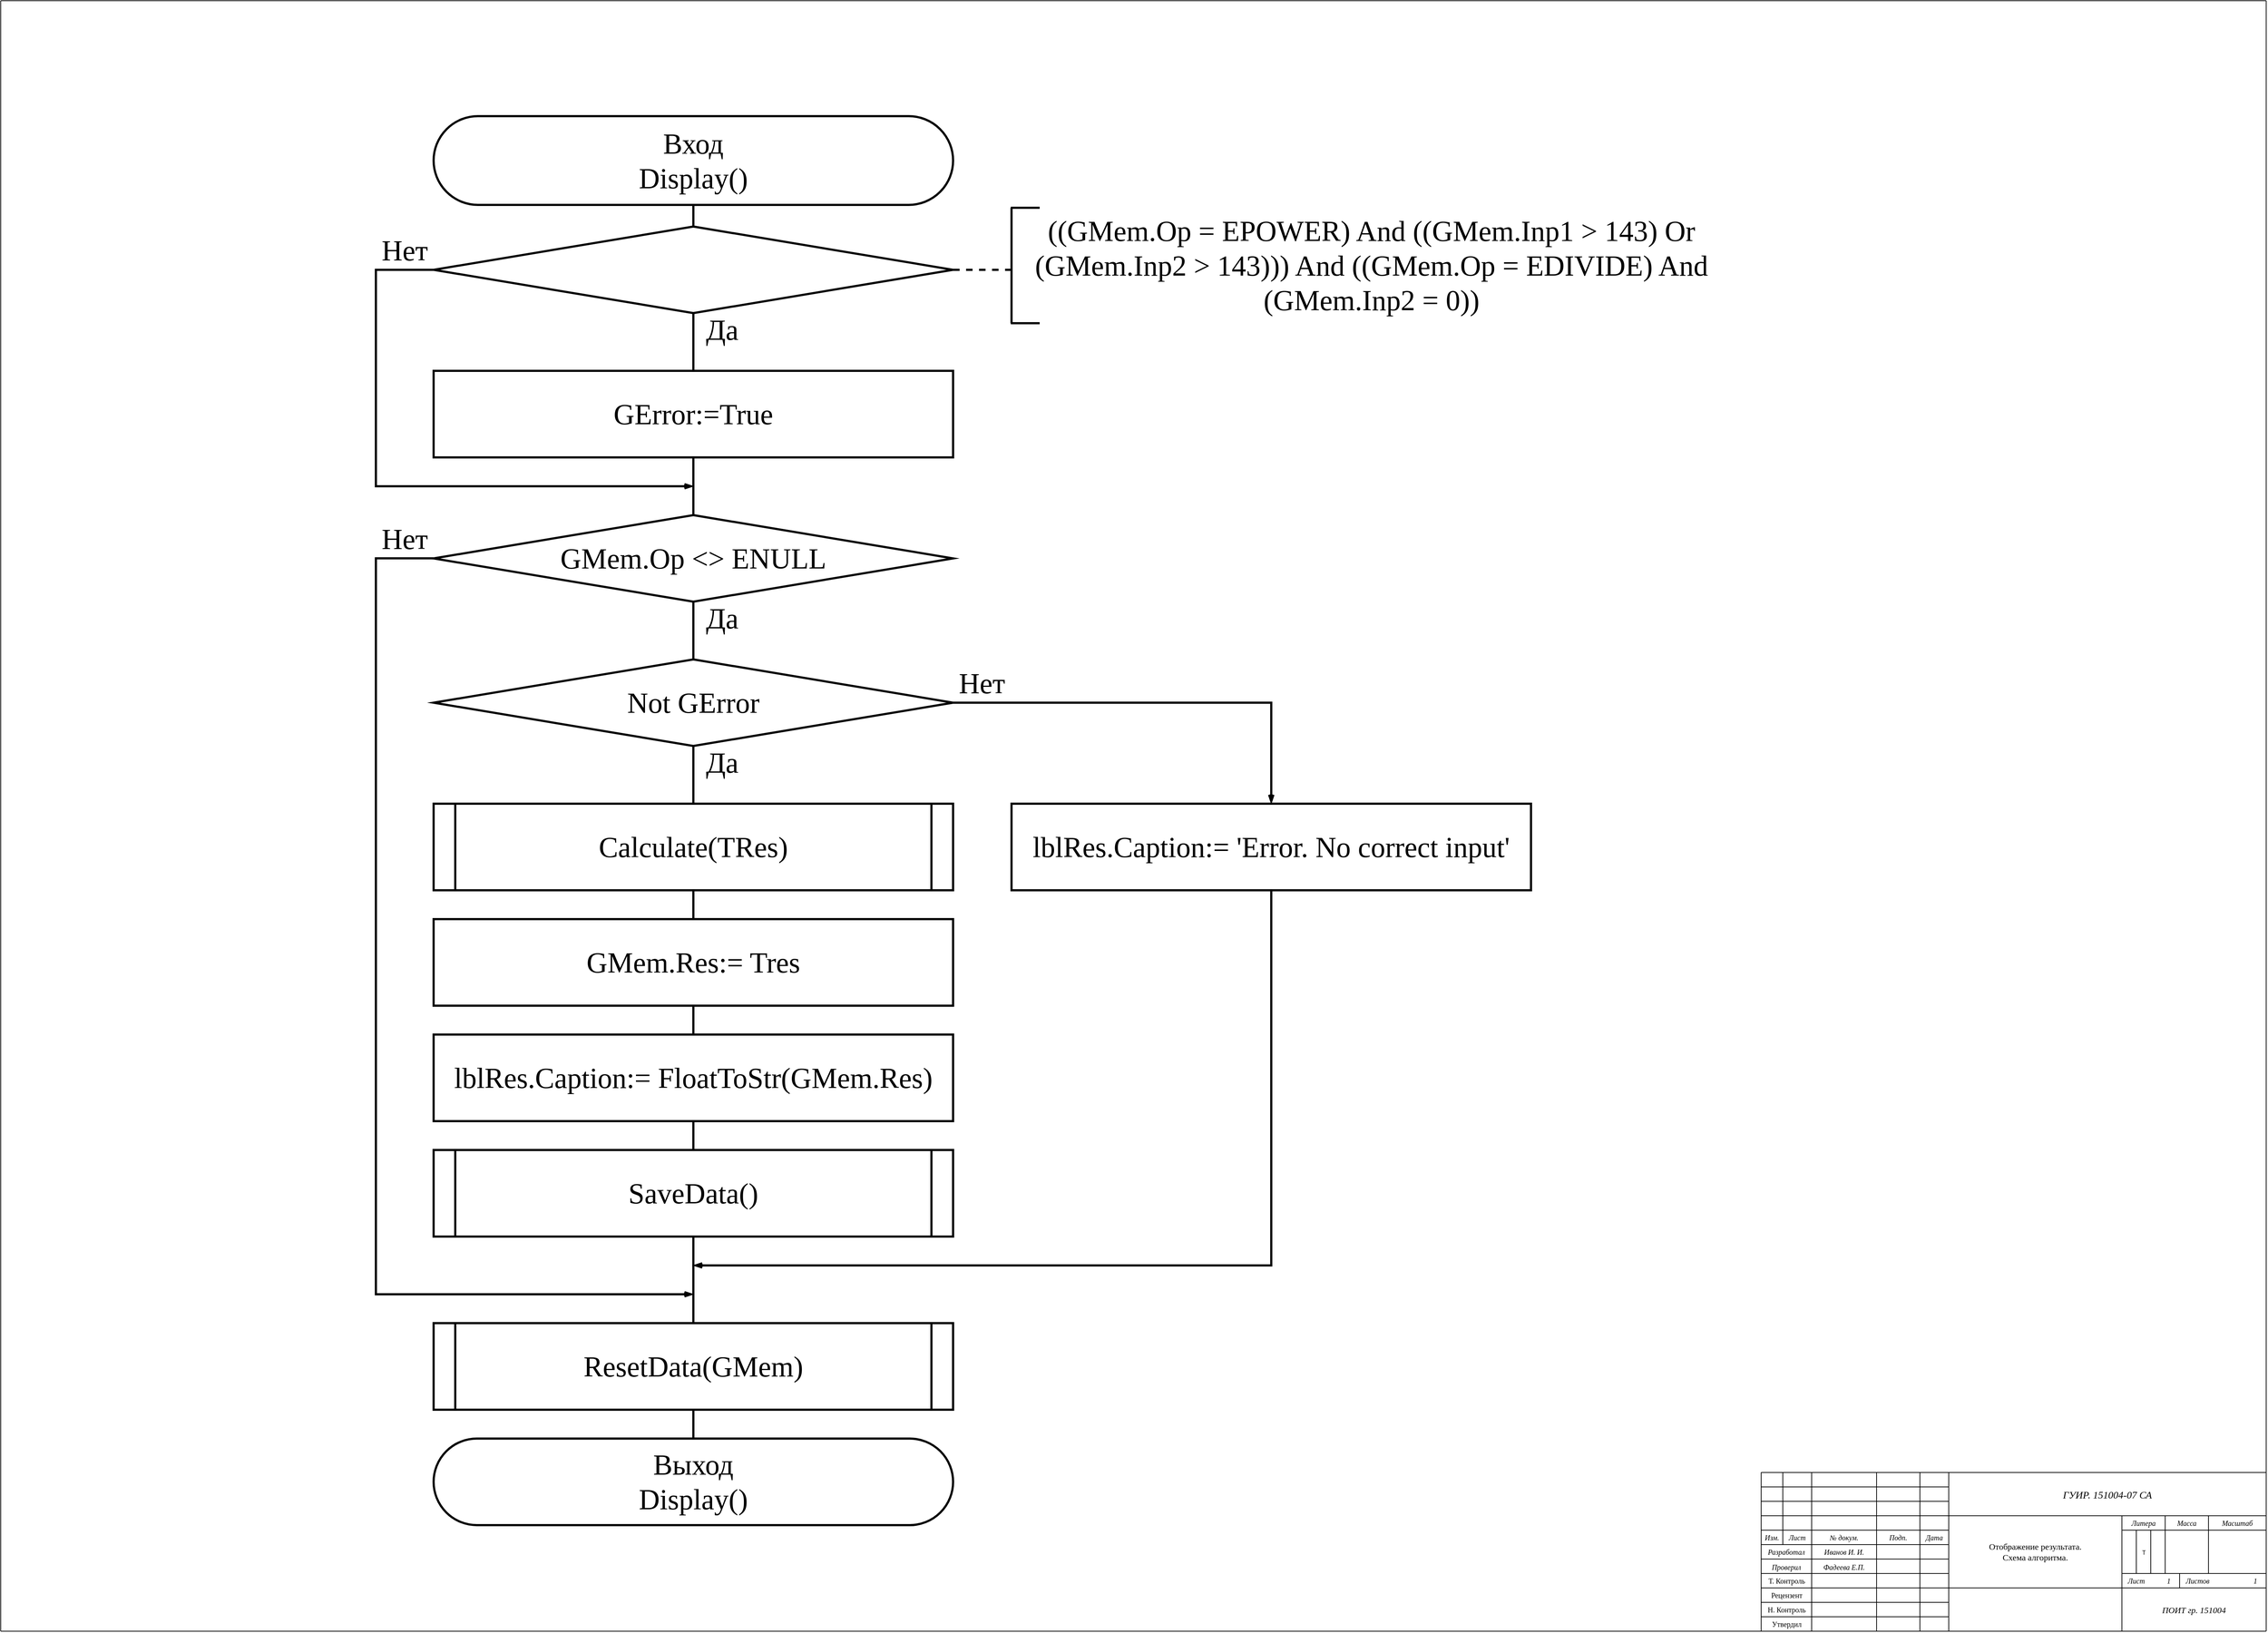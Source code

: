 <mxfile version="17.4.2" type="device"><diagram id="b_TIV87pcosbFDb4-95I" name="Page-1"><mxGraphModel dx="4152" dy="2640" grid="1" gridSize="10" guides="1" tooltips="1" connect="1" arrows="1" fold="1" page="1" pageScale="1" pageWidth="3300" pageHeight="2339" math="0" shadow="0"><root><mxCell id="0"/><mxCell id="1" parent="0"/><mxCell id="flblZkYbyNQ9tiGkdh4v-29" value="" style="group;strokeWidth=1;" parent="1" vertex="1" connectable="0"><mxGeometry x="2560" y="2080" width="700" height="220" as="geometry"/></mxCell><mxCell id="U5MXIK-24vMOK5HsXXuc-69" style="vsdxID=8;edgeStyle=none;startArrow=none;endArrow=none;startSize=5;endSize=5;strokeColor=#000000;spacingTop=0;spacingBottom=0;spacingLeft=0;spacingRight=0;verticalAlign=middle;html=1;labelBackgroundColor=#ffffff;rounded=0;strokeWidth=1;" parent="flblZkYbyNQ9tiGkdh4v-29" edge="1"><mxGeometry relative="1" as="geometry"><mxPoint as="offset"/><Array as="points"/><mxPoint as="sourcePoint"/><mxPoint x="700" as="targetPoint"/></mxGeometry></mxCell><mxCell id="U5MXIK-24vMOK5HsXXuc-68" style="vsdxID=6;edgeStyle=none;startArrow=none;endArrow=none;startSize=5;endSize=5;strokeColor=#000000;spacingTop=0;spacingBottom=0;spacingLeft=0;spacingRight=0;verticalAlign=middle;html=1;labelBackgroundColor=#ffffff;rounded=0;strokeWidth=1;" parent="flblZkYbyNQ9tiGkdh4v-29" edge="1"><mxGeometry relative="1" as="geometry"><mxPoint x="10" as="offset"/><Array as="points"/><mxPoint y="220" as="sourcePoint"/><mxPoint as="targetPoint"/></mxGeometry></mxCell><mxCell id="U5MXIK-24vMOK5HsXXuc-2" value="&lt;p style=&quot;margin-left: 0 ; margin-right: 0 ; margin-top: 0px ; margin-bottom: 0px ; text-indent: 0 ; direction: ltr&quot;&gt;&lt;font style=&quot;font-family: &amp;#34;times new roman&amp;#34; ; color: rgb(0 , 0 , 0) ; direction: ltr ; letter-spacing: 0px ; line-height: 140% ; opacity: 1&quot; size=&quot;1&quot;&gt;&lt;i&gt;Разработал&lt;/i&gt;&lt;/font&gt;&lt;/p&gt;" style="verticalAlign=middle;align=center;vsdxID=41;fillColor=none;gradientColor=none;shape=stencil(nZBLDoAgDERP0z3SIyjew0SURgSD+Lu9kMZoXLhwN9O+tukAlrNpJg1SzDH4QW/URgNYgZTkjA4UkwJUgGXng+6DX1zLfmoymdXo17xh5zmRJ6Q42BWCfc2oJfdAr+Yv+AP9Cb7OJ3H/2JG1HNGz/84klThPVCc=);strokeColor=none;labelBackgroundColor=none;rounded=0;html=1;whiteSpace=wrap;strokeWidth=1;" parent="flblZkYbyNQ9tiGkdh4v-29" vertex="1"><mxGeometry y="100" width="70" height="20" as="geometry"/></mxCell><mxCell id="U5MXIK-24vMOK5HsXXuc-4" value="&lt;p style=&quot;margin-left: 0 ; margin-right: 0 ; margin-top: 0px ; margin-bottom: 0px ; text-indent: 0 ; direction: ltr&quot;&gt;&lt;font style=&quot;font-family: &amp;#34;times new roman&amp;#34; ; color: rgb(0 , 0 , 0) ; direction: ltr ; letter-spacing: 0px ; line-height: 140% ; opacity: 1&quot; size=&quot;1&quot;&gt;&lt;i&gt;Подп.&lt;/i&gt;&lt;/font&gt;&lt;font style=&quot;font-size: 12px ; font-family: &amp;#34;times new roman&amp;#34; ; color: #000000 ; direction: ltr ; letter-spacing: 0px ; line-height: 140% ; opacity: 1&quot;&gt;&lt;br&gt;&lt;/font&gt;&lt;/p&gt;" style="verticalAlign=middle;align=center;vsdxID=45;fillColor=none;gradientColor=none;shape=stencil(nZBLDoAgDERP0z3SIyjew0SURgSD+Lu9kMZoXLhwN9O+tukAlrNpJg1SzDH4QW/URgNYgZTkjA4UkwJUgGXng+6DX1zLfmoymdXo17xh5zmRJ6Q42BWCfc2oJfdAr+Yv+AP9Cb7OJ3H/2JG1HNGz/84klThPVCc=);strokeColor=none;labelBackgroundColor=none;rounded=0;html=1;whiteSpace=wrap;strokeWidth=1;" parent="flblZkYbyNQ9tiGkdh4v-29" vertex="1"><mxGeometry x="160" y="80" width="60" height="20" as="geometry"/></mxCell><mxCell id="U5MXIK-24vMOK5HsXXuc-5" value="&lt;p style=&quot;margin-left: 0 ; margin-right: 0 ; margin-top: 0px ; margin-bottom: 0px ; text-indent: 0 ; direction: ltr&quot;&gt;&lt;font style=&quot;font-family: &amp;#34;times new roman&amp;#34; ; color: rgb(0 , 0 , 0) ; direction: ltr ; letter-spacing: 0px ; line-height: 140% ; opacity: 1&quot; size=&quot;1&quot;&gt;&lt;i&gt;Литера&lt;/i&gt;&lt;/font&gt;&lt;font style=&quot;font-size: 12px ; font-family: &amp;#34;times new roman&amp;#34; ; color: #000000 ; direction: ltr ; letter-spacing: 0px ; line-height: 140% ; opacity: 1&quot;&gt;&lt;br&gt;&lt;/font&gt;&lt;/p&gt;" style="verticalAlign=middle;align=center;vsdxID=46;fillColor=none;gradientColor=none;shape=stencil(nZBLDoAgDERP0z3SIyjew0SURgSD+Lu9kMZoXLhwN9O+tukAlrNpJg1SzDH4QW/URgNYgZTkjA4UkwJUgGXng+6DX1zLfmoymdXo17xh5zmRJ6Q42BWCfc2oJfdAr+Yv+AP9Cb7OJ3H/2JG1HNGz/84klThPVCc=);strokeColor=none;labelBackgroundColor=none;rounded=0;html=1;whiteSpace=wrap;strokeWidth=1;" parent="flblZkYbyNQ9tiGkdh4v-29" vertex="1"><mxGeometry x="500" y="60" width="60" height="20" as="geometry"/></mxCell><mxCell id="U5MXIK-24vMOK5HsXXuc-7" style="vsdxID=48;edgeStyle=none;startArrow=none;endArrow=none;startSize=5;endSize=5;strokeColor=#000000;spacingTop=0;spacingBottom=0;spacingLeft=0;spacingRight=0;verticalAlign=middle;html=1;labelBackgroundColor=#ffffff;rounded=0;strokeWidth=1;" parent="flblZkYbyNQ9tiGkdh4v-29" edge="1"><mxGeometry relative="1" as="geometry"><mxPoint x="10" as="offset"/><Array as="points"><mxPoint x="580" y="150"/></Array><mxPoint x="580" y="160" as="sourcePoint"/><mxPoint x="580" y="140" as="targetPoint"/></mxGeometry></mxCell><mxCell id="U5MXIK-24vMOK5HsXXuc-9" value="&lt;p style=&quot;margin-left: 0 ; margin-right: 0 ; margin-top: 0px ; margin-bottom: 0px ; text-indent: 0 ; direction: ltr&quot;&gt;&lt;font style=&quot;font-family: &amp;#34;times new roman&amp;#34; ; color: rgb(0 , 0 , 0) ; direction: ltr ; letter-spacing: 0px ; line-height: 140% ; opacity: 1&quot; size=&quot;1&quot;&gt;&lt;i style=&quot;font-size: 14px&quot;&gt;ГУИР. 151004-07 СА&lt;/i&gt;&lt;/font&gt;&lt;font style=&quot;font-size: 19px ; font-family: &amp;#34;times new roman&amp;#34; ; color: #000000 ; direction: ltr ; letter-spacing: 0px ; line-height: 140% ; opacity: 1&quot;&gt;&lt;br&gt;&lt;/font&gt;&lt;/p&gt;" style="verticalAlign=middle;align=center;vsdxID=50;fillColor=none;gradientColor=none;shape=stencil(nZBLDoAgDERP0z3SIyjew0SURgSD+Lu9kMZoXLhwN9O+tukAlrNpJg1SzDH4QW/URgNYgZTkjA4UkwJUgGXng+6DX1zLfmoymdXo17xh5zmRJ6Q42BWCfc2oJfdAr+Yv+AP9Cb7OJ3H/2JG1HNGz/84klThPVCc=);strokeColor=none;labelBackgroundColor=none;rounded=0;html=1;whiteSpace=wrap;strokeWidth=1;" parent="flblZkYbyNQ9tiGkdh4v-29" vertex="1"><mxGeometry x="260" width="440" height="60" as="geometry"/></mxCell><mxCell id="U5MXIK-24vMOK5HsXXuc-14" value="&lt;p style=&quot;margin: 0px ; text-indent: 0px ; direction: ltr&quot;&gt;&lt;font style=&quot;font-size: 12px&quot;&gt;&lt;span style=&quot;font-family: &amp;#34;times new roman&amp;#34;&quot;&gt;Отображение результата.&lt;/span&gt;&lt;br&gt;&lt;/font&gt;&lt;/p&gt;&lt;p style=&quot;margin: 0px ; text-indent: 0px ; direction: ltr&quot;&gt;&lt;font face=&quot;times new roman&quot; style=&quot;font-size: 12px&quot;&gt;Схема алгоритма.&lt;/font&gt;&lt;/p&gt;" style="verticalAlign=middle;align=center;vsdxID=51;fillColor=none;gradientColor=none;shape=stencil(nZBLDoAgDERP0z3SIyjew0SURgSD+Lu9kMZoXLhwN9O+tukAlrNpJg1SzDH4QW/URgNYgZTkjA4UkwJUgGXng+6DX1zLfmoymdXo17xh5zmRJ6Q42BWCfc2oJfdAr+Yv+AP9Cb7OJ3H/2JG1HNGz/84klThPVCc=);strokeColor=none;labelBackgroundColor=none;rounded=0;html=1;whiteSpace=wrap;strokeWidth=1;" parent="flblZkYbyNQ9tiGkdh4v-29" vertex="1"><mxGeometry x="260" y="60" width="240" height="100" as="geometry"/></mxCell><mxCell id="U5MXIK-24vMOK5HsXXuc-66" style="vsdxID=1;edgeStyle=none;startArrow=none;endArrow=none;startSize=5;endSize=5;strokeColor=#000000;spacingTop=0;spacingBottom=0;spacingLeft=0;spacingRight=0;verticalAlign=middle;html=1;labelBackgroundColor=#ffffff;rounded=0;strokeWidth=1;" parent="flblZkYbyNQ9tiGkdh4v-29" edge="1"><mxGeometry relative="1" as="geometry"><mxPoint x="10" as="offset"/><Array as="points"/><mxPoint x="500" y="220" as="sourcePoint"/><mxPoint x="500" y="60" as="targetPoint"/></mxGeometry></mxCell><mxCell id="U5MXIK-24vMOK5HsXXuc-67" style="vsdxID=4;edgeStyle=none;startArrow=none;endArrow=none;startSize=5;endSize=5;strokeColor=#000000;spacingTop=0;spacingBottom=0;spacingLeft=0;spacingRight=0;verticalAlign=middle;html=1;labelBackgroundColor=#ffffff;rounded=0;strokeWidth=1;" parent="flblZkYbyNQ9tiGkdh4v-29" edge="1"><mxGeometry relative="1" as="geometry"><mxPoint x="10" as="offset"/><Array as="points"/><mxPoint x="260" y="220" as="sourcePoint"/><mxPoint x="260" as="targetPoint"/></mxGeometry></mxCell><mxCell id="U5MXIK-24vMOK5HsXXuc-70" style="vsdxID=11;edgeStyle=none;startArrow=none;endArrow=none;startSize=5;endSize=5;strokeColor=#000000;spacingTop=0;spacingBottom=0;spacingLeft=0;spacingRight=0;verticalAlign=middle;html=1;labelBackgroundColor=#ffffff;rounded=0;strokeWidth=1;" parent="flblZkYbyNQ9tiGkdh4v-29" edge="1"><mxGeometry relative="1" as="geometry"><Array as="points"/><mxPoint x="700" y="60" as="sourcePoint"/><mxPoint y="60" as="targetPoint"/></mxGeometry></mxCell><mxCell id="U5MXIK-24vMOK5HsXXuc-71" style="vsdxID=12;edgeStyle=none;startArrow=none;endArrow=none;startSize=5;endSize=5;strokeColor=#000000;spacingTop=0;spacingBottom=0;spacingLeft=0;spacingRight=0;verticalAlign=middle;html=1;labelBackgroundColor=#ffffff;rounded=0;strokeWidth=1;" parent="flblZkYbyNQ9tiGkdh4v-29" edge="1"><mxGeometry relative="1" as="geometry"><Array as="points"/><mxPoint x="700" y="160" as="sourcePoint"/><mxPoint y="160" as="targetPoint"/></mxGeometry></mxCell><mxCell id="U5MXIK-24vMOK5HsXXuc-72" style="vsdxID=13;edgeStyle=none;startArrow=none;endArrow=none;startSize=5;endSize=5;strokeColor=#000000;spacingTop=0;spacingBottom=0;spacingLeft=0;spacingRight=0;verticalAlign=middle;html=1;labelBackgroundColor=#ffffff;rounded=0;strokeWidth=1;" parent="flblZkYbyNQ9tiGkdh4v-29" edge="1"><mxGeometry relative="1" as="geometry"><Array as="points"/><mxPoint x="260" y="200" as="sourcePoint"/><mxPoint y="200" as="targetPoint"/></mxGeometry></mxCell><mxCell id="U5MXIK-24vMOK5HsXXuc-73" style="vsdxID=22;edgeStyle=none;startArrow=none;endArrow=none;startSize=5;endSize=5;strokeColor=#000000;spacingTop=0;spacingBottom=0;spacingLeft=0;spacingRight=0;verticalAlign=middle;html=1;labelBackgroundColor=#ffffff;rounded=0;strokeWidth=1;" parent="flblZkYbyNQ9tiGkdh4v-29" edge="1"><mxGeometry relative="1" as="geometry"><Array as="points"/><mxPoint x="260" y="180" as="sourcePoint"/><mxPoint y="180" as="targetPoint"/></mxGeometry></mxCell><mxCell id="U5MXIK-24vMOK5HsXXuc-74" style="vsdxID=23;edgeStyle=none;startArrow=none;endArrow=none;startSize=5;endSize=5;strokeColor=#000000;spacingTop=0;spacingBottom=0;spacingLeft=0;spacingRight=0;verticalAlign=middle;html=1;labelBackgroundColor=#ffffff;rounded=0;strokeWidth=1;" parent="flblZkYbyNQ9tiGkdh4v-29" edge="1"><mxGeometry relative="1" as="geometry"><Array as="points"/><mxPoint x="260" y="140" as="sourcePoint"/><mxPoint y="140" as="targetPoint"/></mxGeometry></mxCell><mxCell id="U5MXIK-24vMOK5HsXXuc-75" style="vsdxID=24;edgeStyle=none;startArrow=none;endArrow=none;startSize=5;endSize=5;strokeColor=#000000;spacingTop=0;spacingBottom=0;spacingLeft=0;spacingRight=0;verticalAlign=middle;html=1;labelBackgroundColor=#ffffff;rounded=0;strokeWidth=1;" parent="flblZkYbyNQ9tiGkdh4v-29" edge="1"><mxGeometry relative="1" as="geometry"><Array as="points"/><mxPoint x="260" y="120" as="sourcePoint"/><mxPoint y="120" as="targetPoint"/></mxGeometry></mxCell><mxCell id="U5MXIK-24vMOK5HsXXuc-76" style="vsdxID=25;edgeStyle=none;startArrow=none;endArrow=none;startSize=5;endSize=5;strokeColor=#000000;spacingTop=0;spacingBottom=0;spacingLeft=0;spacingRight=0;verticalAlign=middle;html=1;labelBackgroundColor=#ffffff;rounded=0;strokeWidth=1;" parent="flblZkYbyNQ9tiGkdh4v-29" edge="1"><mxGeometry relative="1" as="geometry"><Array as="points"/><mxPoint x="260" y="100" as="sourcePoint"/><mxPoint y="100" as="targetPoint"/></mxGeometry></mxCell><mxCell id="U5MXIK-24vMOK5HsXXuc-77" style="vsdxID=26;edgeStyle=none;startArrow=none;endArrow=none;startSize=5;endSize=5;strokeColor=#000000;spacingTop=0;spacingBottom=0;spacingLeft=0;spacingRight=0;verticalAlign=middle;html=1;labelBackgroundColor=#ffffff;rounded=0;strokeWidth=1;" parent="flblZkYbyNQ9tiGkdh4v-29" edge="1"><mxGeometry relative="1" as="geometry"><Array as="points"/><mxPoint x="260" y="80" as="sourcePoint"/><mxPoint y="80" as="targetPoint"/></mxGeometry></mxCell><mxCell id="U5MXIK-24vMOK5HsXXuc-78" style="vsdxID=27;edgeStyle=none;startArrow=none;endArrow=none;startSize=5;endSize=5;strokeColor=#000000;spacingTop=0;spacingBottom=0;spacingLeft=0;spacingRight=0;verticalAlign=middle;html=1;labelBackgroundColor=#ffffff;rounded=0;strokeWidth=1;" parent="flblZkYbyNQ9tiGkdh4v-29" edge="1"><mxGeometry relative="1" as="geometry"><Array as="points"/><mxPoint x="260" y="40" as="sourcePoint"/><mxPoint y="40" as="targetPoint"/></mxGeometry></mxCell><mxCell id="U5MXIK-24vMOK5HsXXuc-79" style="vsdxID=28;edgeStyle=none;startArrow=none;endArrow=none;startSize=5;endSize=5;strokeColor=#000000;spacingTop=0;spacingBottom=0;spacingLeft=0;spacingRight=0;verticalAlign=middle;html=1;labelBackgroundColor=#ffffff;rounded=0;strokeWidth=1;" parent="flblZkYbyNQ9tiGkdh4v-29" edge="1"><mxGeometry relative="1" as="geometry"><Array as="points"/><mxPoint x="260" y="20" as="sourcePoint"/><mxPoint y="20" as="targetPoint"/></mxGeometry></mxCell><mxCell id="U5MXIK-24vMOK5HsXXuc-80" style="vsdxID=29;edgeStyle=none;startArrow=none;endArrow=none;startSize=5;endSize=5;strokeColor=#000000;spacingTop=0;spacingBottom=0;spacingLeft=0;spacingRight=0;verticalAlign=middle;html=1;labelBackgroundColor=#ffffff;rounded=0;strokeWidth=1;" parent="flblZkYbyNQ9tiGkdh4v-29" edge="1"><mxGeometry relative="1" as="geometry"><Array as="points"/><mxPoint x="700" y="140" as="sourcePoint"/><mxPoint x="500" y="140" as="targetPoint"/></mxGeometry></mxCell><mxCell id="U5MXIK-24vMOK5HsXXuc-81" style="vsdxID=30;edgeStyle=none;startArrow=none;endArrow=none;startSize=5;endSize=5;strokeColor=#000000;spacingTop=0;spacingBottom=0;spacingLeft=0;spacingRight=0;verticalAlign=middle;html=1;labelBackgroundColor=#ffffff;rounded=0;strokeWidth=1;" parent="flblZkYbyNQ9tiGkdh4v-29" edge="1"><mxGeometry relative="1" as="geometry"><Array as="points"/><mxPoint x="700" y="80" as="sourcePoint"/><mxPoint x="500" y="80" as="targetPoint"/></mxGeometry></mxCell><mxCell id="U5MXIK-24vMOK5HsXXuc-82" style="vsdxID=31;edgeStyle=none;startArrow=none;endArrow=none;startSize=5;endSize=5;strokeColor=#000000;spacingTop=0;spacingBottom=0;spacingLeft=0;spacingRight=0;verticalAlign=middle;html=1;labelBackgroundColor=#ffffff;rounded=0;strokeWidth=1;" parent="flblZkYbyNQ9tiGkdh4v-29" edge="1"><mxGeometry relative="1" as="geometry"><mxPoint x="10" as="offset"/><Array as="points"/><mxPoint x="220" y="220" as="sourcePoint"/><mxPoint x="220" as="targetPoint"/></mxGeometry></mxCell><mxCell id="U5MXIK-24vMOK5HsXXuc-83" style="vsdxID=33;edgeStyle=none;startArrow=none;endArrow=none;startSize=5;endSize=5;strokeColor=#000000;spacingTop=0;spacingBottom=0;spacingLeft=0;spacingRight=0;verticalAlign=middle;html=1;labelBackgroundColor=#ffffff;rounded=0;strokeWidth=1;" parent="flblZkYbyNQ9tiGkdh4v-29" edge="1"><mxGeometry relative="1" as="geometry"><mxPoint x="10" as="offset"/><Array as="points"/><mxPoint x="160" y="220" as="sourcePoint"/><mxPoint x="160" as="targetPoint"/></mxGeometry></mxCell><mxCell id="U5MXIK-24vMOK5HsXXuc-84" style="vsdxID=34;edgeStyle=none;startArrow=none;endArrow=none;startSize=5;endSize=5;strokeColor=#000000;spacingTop=0;spacingBottom=0;spacingLeft=0;spacingRight=0;verticalAlign=middle;html=1;labelBackgroundColor=#ffffff;rounded=0;strokeWidth=1;" parent="flblZkYbyNQ9tiGkdh4v-29" edge="1"><mxGeometry relative="1" as="geometry"><mxPoint x="10" as="offset"/><Array as="points"/><mxPoint x="70" y="220" as="sourcePoint"/><mxPoint x="70" as="targetPoint"/></mxGeometry></mxCell><mxCell id="U5MXIK-24vMOK5HsXXuc-85" style="vsdxID=35;edgeStyle=none;startArrow=none;endArrow=none;startSize=5;endSize=5;strokeColor=#000000;spacingTop=0;spacingBottom=0;spacingLeft=0;spacingRight=0;verticalAlign=middle;html=1;labelBackgroundColor=#ffffff;rounded=0;strokeWidth=1;" parent="flblZkYbyNQ9tiGkdh4v-29" edge="1"><mxGeometry relative="1" as="geometry"><mxPoint x="10" as="offset"/><Array as="points"/><mxPoint x="30" y="100" as="sourcePoint"/><mxPoint x="30" as="targetPoint"/></mxGeometry></mxCell><mxCell id="U5MXIK-24vMOK5HsXXuc-86" style="vsdxID=36;edgeStyle=none;startArrow=none;endArrow=none;startSize=5;endSize=5;strokeColor=#000000;spacingTop=0;spacingBottom=0;spacingLeft=0;spacingRight=0;verticalAlign=middle;html=1;labelBackgroundColor=#ffffff;rounded=0;strokeWidth=1;" parent="flblZkYbyNQ9tiGkdh4v-29" edge="1"><mxGeometry relative="1" as="geometry"><mxPoint x="10" as="offset"/><Array as="points"/><mxPoint x="560" y="140" as="sourcePoint"/><mxPoint x="560" y="60" as="targetPoint"/></mxGeometry></mxCell><mxCell id="U5MXIK-24vMOK5HsXXuc-87" style="vsdxID=38;edgeStyle=none;startArrow=none;endArrow=none;startSize=5;endSize=5;strokeColor=#000000;spacingTop=0;spacingBottom=0;spacingLeft=0;spacingRight=0;verticalAlign=middle;html=1;labelBackgroundColor=#ffffff;rounded=0;strokeWidth=1;" parent="flblZkYbyNQ9tiGkdh4v-29" edge="1"><mxGeometry relative="1" as="geometry"><mxPoint x="10" as="offset"/><Array as="points"/><mxPoint x="620" y="140" as="sourcePoint"/><mxPoint x="620" y="60" as="targetPoint"/></mxGeometry></mxCell><mxCell id="U5MXIK-24vMOK5HsXXuc-88" style="vsdxID=39;edgeStyle=none;startArrow=none;endArrow=none;startSize=5;endSize=5;strokeColor=#000000;spacingTop=0;spacingBottom=0;spacingLeft=0;spacingRight=0;verticalAlign=middle;html=1;labelBackgroundColor=#ffffff;rounded=0;strokeWidth=1;" parent="flblZkYbyNQ9tiGkdh4v-29" edge="1"><mxGeometry relative="1" as="geometry"><mxPoint x="10" as="offset"/><Array as="points"/><mxPoint x="520" y="140" as="sourcePoint"/><mxPoint x="520" y="80" as="targetPoint"/></mxGeometry></mxCell><mxCell id="U5MXIK-24vMOK5HsXXuc-89" style="vsdxID=40;edgeStyle=none;startArrow=none;endArrow=none;startSize=5;endSize=5;strokeColor=#000000;spacingTop=0;spacingBottom=0;spacingLeft=0;spacingRight=0;verticalAlign=middle;html=1;labelBackgroundColor=#ffffff;rounded=0;strokeWidth=1;" parent="flblZkYbyNQ9tiGkdh4v-29" edge="1"><mxGeometry relative="1" as="geometry"><mxPoint x="10" as="offset"/><Array as="points"/><mxPoint x="540" y="140" as="sourcePoint"/><mxPoint x="540" y="80" as="targetPoint"/></mxGeometry></mxCell><mxCell id="U5MXIK-24vMOK5HsXXuc-6" value="&lt;p style=&quot;margin-left: 0 ; margin-right: 0 ; margin-top: 0px ; margin-bottom: 0px ; text-indent: 0 ; direction: ltr&quot;&gt;&lt;font style=&quot;font-family: &amp;#34;times new roman&amp;#34; ; color: rgb(0 , 0 , 0) ; direction: ltr ; letter-spacing: 0px ; line-height: 140% ; opacity: 1&quot; size=&quot;1&quot;&gt;&lt;i&gt;Лист&lt;/i&gt;&lt;/font&gt;&lt;font style=&quot;font-size: 12px ; font-family: &amp;#34;times new roman&amp;#34; ; color: #000000 ; direction: ltr ; letter-spacing: 0px ; line-height: 140% ; opacity: 1&quot;&gt;&lt;br&gt;&lt;/font&gt;&lt;/p&gt;" style="verticalAlign=middle;align=center;vsdxID=47;fillColor=none;gradientColor=none;shape=stencil(nZBLDoAgDERP0z3SIyjew0SURgSD+Lu9kMZoXLhwN9O+tukAlrNpJg1SzDH4QW/URgNYgZTkjA4UkwJUgGXng+6DX1zLfmoymdXo17xh5zmRJ6Q42BWCfc2oJfdAr+Yv+AP9Cb7OJ3H/2JG1HNGz/84klThPVCc=);strokeColor=none;labelBackgroundColor=none;rounded=0;html=1;whiteSpace=wrap;strokeWidth=1;" parent="flblZkYbyNQ9tiGkdh4v-29" vertex="1"><mxGeometry x="500" y="140" width="40" height="20" as="geometry"/></mxCell><mxCell id="flblZkYbyNQ9tiGkdh4v-3" value="&lt;p style=&quot;margin-left: 0 ; margin-right: 0 ; margin-top: 0px ; margin-bottom: 0px ; text-indent: 0 ; direction: ltr&quot;&gt;&lt;font style=&quot;font-family: &amp;#34;times new roman&amp;#34; ; color: rgb(0 , 0 , 0) ; direction: ltr ; letter-spacing: 0px ; line-height: 140% ; opacity: 1&quot; size=&quot;1&quot;&gt;&lt;i&gt;Листов&lt;/i&gt;&lt;/font&gt;&lt;font style=&quot;font-size: 12px ; font-family: &amp;#34;times new roman&amp;#34; ; color: #000000 ; direction: ltr ; letter-spacing: 0px ; line-height: 140% ; opacity: 1&quot;&gt;&lt;br&gt;&lt;/font&gt;&lt;/p&gt;" style="verticalAlign=middle;align=center;vsdxID=47;fillColor=none;gradientColor=none;shape=stencil(nZBLDoAgDERP0z3SIyjew0SURgSD+Lu9kMZoXLhwN9O+tukAlrNpJg1SzDH4QW/URgNYgZTkjA4UkwJUgGXng+6DX1zLfmoymdXo17xh5zmRJ6Q42BWCfc2oJfdAr+Yv+AP9Cb7OJ3H/2JG1HNGz/84klThPVCc=);strokeColor=none;labelBackgroundColor=none;rounded=0;html=1;whiteSpace=wrap;strokeWidth=1;" parent="flblZkYbyNQ9tiGkdh4v-29" vertex="1"><mxGeometry x="580" y="140" width="50" height="20" as="geometry"/></mxCell><mxCell id="flblZkYbyNQ9tiGkdh4v-5" value="&lt;p style=&quot;margin-left: 0 ; margin-right: 0 ; margin-top: 0px ; margin-bottom: 0px ; text-indent: 0 ; direction: ltr&quot;&gt;&lt;font style=&quot;font-family: &amp;#34;times new roman&amp;#34; ; color: rgb(0 , 0 , 0) ; direction: ltr ; letter-spacing: 0px ; line-height: 140% ; opacity: 1&quot; size=&quot;1&quot;&gt;&lt;i&gt;1&lt;/i&gt;&lt;/font&gt;&lt;font style=&quot;font-size: 12px ; font-family: &amp;#34;times new roman&amp;#34; ; color: #000000 ; direction: ltr ; letter-spacing: 0px ; line-height: 140% ; opacity: 1&quot;&gt;&lt;br&gt;&lt;/font&gt;&lt;/p&gt;" style="verticalAlign=middle;align=center;vsdxID=47;fillColor=none;gradientColor=none;shape=stencil(nZBLDoAgDERP0z3SIyjew0SURgSD+Lu9kMZoXLhwN9O+tukAlrNpJg1SzDH4QW/URgNYgZTkjA4UkwJUgGXng+6DX1zLfmoymdXo17xh5zmRJ6Q42BWCfc2oJfdAr+Yv+AP9Cb7OJ3H/2JG1HNGz/84klThPVCc=);strokeColor=none;labelBackgroundColor=none;rounded=0;html=1;whiteSpace=wrap;strokeWidth=1;" parent="flblZkYbyNQ9tiGkdh4v-29" vertex="1"><mxGeometry x="670" y="140" width="30" height="20" as="geometry"/></mxCell><mxCell id="flblZkYbyNQ9tiGkdh4v-6" value="&lt;p style=&quot;margin-left: 0 ; margin-right: 0 ; margin-top: 0px ; margin-bottom: 0px ; text-indent: 0 ; direction: ltr&quot;&gt;&lt;font style=&quot;font-family: &amp;#34;times new roman&amp;#34; ; color: rgb(0 , 0 , 0) ; direction: ltr ; letter-spacing: 0px ; line-height: 140% ; opacity: 1&quot; size=&quot;1&quot;&gt;&lt;i&gt;1&lt;/i&gt;&lt;/font&gt;&lt;font style=&quot;font-size: 12px ; font-family: &amp;#34;times new roman&amp;#34; ; color: #000000 ; direction: ltr ; letter-spacing: 0px ; line-height: 140% ; opacity: 1&quot;&gt;&lt;br&gt;&lt;/font&gt;&lt;/p&gt;" style="verticalAlign=middle;align=center;vsdxID=47;fillColor=none;gradientColor=none;shape=stencil(nZBLDoAgDERP0z3SIyjew0SURgSD+Lu9kMZoXLhwN9O+tukAlrNpJg1SzDH4QW/URgNYgZTkjA4UkwJUgGXng+6DX1zLfmoymdXo17xh5zmRJ6Q42BWCfc2oJfdAr+Yv+AP9Cb7OJ3H/2JG1HNGz/84klThPVCc=);strokeColor=none;labelBackgroundColor=none;rounded=0;html=1;whiteSpace=wrap;strokeWidth=1;" parent="flblZkYbyNQ9tiGkdh4v-29" vertex="1"><mxGeometry x="550" y="140" width="30" height="20" as="geometry"/></mxCell><mxCell id="flblZkYbyNQ9tiGkdh4v-7" value="&lt;p style=&quot;margin-left: 0 ; margin-right: 0 ; margin-top: 0px ; margin-bottom: 0px ; text-indent: 0 ; direction: ltr&quot;&gt;&lt;font style=&quot;font-family: &amp;#34;times new roman&amp;#34; ; color: rgb(0 , 0 , 0) ; direction: ltr ; letter-spacing: 0px ; line-height: 140% ; opacity: 1&quot; size=&quot;1&quot;&gt;&lt;i&gt;Масса&lt;/i&gt;&lt;/font&gt;&lt;font style=&quot;font-size: 12px ; font-family: &amp;#34;times new roman&amp;#34; ; color: #000000 ; direction: ltr ; letter-spacing: 0px ; line-height: 140% ; opacity: 1&quot;&gt;&lt;br&gt;&lt;/font&gt;&lt;/p&gt;" style="verticalAlign=middle;align=center;vsdxID=46;fillColor=none;gradientColor=none;shape=stencil(nZBLDoAgDERP0z3SIyjew0SURgSD+Lu9kMZoXLhwN9O+tukAlrNpJg1SzDH4QW/URgNYgZTkjA4UkwJUgGXng+6DX1zLfmoymdXo17xh5zmRJ6Q42BWCfc2oJfdAr+Yv+AP9Cb7OJ3H/2JG1HNGz/84klThPVCc=);strokeColor=none;labelBackgroundColor=none;rounded=0;html=1;whiteSpace=wrap;strokeWidth=1;" parent="flblZkYbyNQ9tiGkdh4v-29" vertex="1"><mxGeometry x="560" y="60" width="60" height="20" as="geometry"/></mxCell><mxCell id="flblZkYbyNQ9tiGkdh4v-8" value="&lt;p style=&quot;margin-left: 0 ; margin-right: 0 ; margin-top: 0px ; margin-bottom: 0px ; text-indent: 0 ; direction: ltr&quot;&gt;&lt;font style=&quot;font-family: &amp;#34;times new roman&amp;#34; ; color: rgb(0 , 0 , 0) ; direction: ltr ; letter-spacing: 0px ; line-height: 140% ; opacity: 1&quot; size=&quot;1&quot;&gt;&lt;i&gt;Масштаб&lt;/i&gt;&lt;/font&gt;&lt;font style=&quot;font-size: 12px ; font-family: &amp;#34;times new roman&amp;#34; ; color: #000000 ; direction: ltr ; letter-spacing: 0px ; line-height: 140% ; opacity: 1&quot;&gt;&lt;br&gt;&lt;/font&gt;&lt;/p&gt;" style="verticalAlign=middle;align=center;vsdxID=46;fillColor=none;gradientColor=none;shape=stencil(nZBLDoAgDERP0z3SIyjew0SURgSD+Lu9kMZoXLhwN9O+tukAlrNpJg1SzDH4QW/URgNYgZTkjA4UkwJUgGXng+6DX1zLfmoymdXo17xh5zmRJ6Q42BWCfc2oJfdAr+Yv+AP9Cb7OJ3H/2JG1HNGz/84klThPVCc=);strokeColor=none;labelBackgroundColor=none;rounded=0;html=1;whiteSpace=wrap;strokeWidth=1;" parent="flblZkYbyNQ9tiGkdh4v-29" vertex="1"><mxGeometry x="620" y="60" width="80" height="20" as="geometry"/></mxCell><mxCell id="U5MXIK-24vMOK5HsXXuc-8" value="&lt;p style=&quot;margin-left: 0 ; margin-right: 0 ; margin-top: 0px ; margin-bottom: 0px ; text-indent: 0 ; direction: ltr&quot;&gt;&lt;font style=&quot;font-family: &amp;#34;times new roman&amp;#34; ; color: rgb(0 , 0 , 0) ; direction: ltr ; letter-spacing: 0px ; line-height: 140% ; opacity: 1&quot; size=&quot;1&quot;&gt;&lt;i style=&quot;font-size: 12px&quot;&gt;ПОИТ гр. 151004&lt;/i&gt;&lt;/font&gt;&lt;font style=&quot;font-size: 16px ; font-family: &amp;#34;times new roman&amp;#34; ; color: #000000 ; direction: ltr ; letter-spacing: 0px ; line-height: 140% ; opacity: 1&quot;&gt;&lt;br&gt;&lt;/font&gt;&lt;/p&gt;" style="verticalAlign=middle;align=center;vsdxID=49;fillColor=none;gradientColor=none;shape=stencil(nZBLDoAgDERP0z3SIyjew0SURgSD+Lu9kMZoXLhwN9O+tukAlrNpJg1SzDH4QW/URgNYgZTkjA4UkwJUgGXng+6DX1zLfmoymdXo17xh5zmRJ6Q42BWCfc2oJfdAr+Yv+AP9Cb7OJ3H/2JG1HNGz/84klThPVCc=);strokeColor=none;labelBackgroundColor=none;rounded=0;html=1;whiteSpace=wrap;strokeWidth=1;" parent="flblZkYbyNQ9tiGkdh4v-29" vertex="1"><mxGeometry x="500" y="160" width="200" height="60" as="geometry"/></mxCell><mxCell id="flblZkYbyNQ9tiGkdh4v-12" value="&lt;p style=&quot;margin-left: 0 ; margin-right: 0 ; margin-top: 0px ; margin-bottom: 0px ; text-indent: 0 ; direction: ltr&quot;&gt;&lt;font style=&quot;font-family: &amp;#34;times new roman&amp;#34; ; color: rgb(0 , 0 , 0) ; direction: ltr ; letter-spacing: 0px ; line-height: 140% ; opacity: 1&quot; size=&quot;1&quot;&gt;&lt;i&gt;Изм.&lt;/i&gt;&lt;/font&gt;&lt;font style=&quot;font-size: 12px ; font-family: &amp;#34;times new roman&amp;#34; ; color: #000000 ; direction: ltr ; letter-spacing: 0px ; line-height: 140% ; opacity: 1&quot;&gt;&lt;br&gt;&lt;/font&gt;&lt;/p&gt;" style="verticalAlign=middle;align=center;vsdxID=45;fillColor=none;gradientColor=none;shape=stencil(nZBLDoAgDERP0z3SIyjew0SURgSD+Lu9kMZoXLhwN9O+tukAlrNpJg1SzDH4QW/URgNYgZTkjA4UkwJUgGXng+6DX1zLfmoymdXo17xh5zmRJ6Q42BWCfc2oJfdAr+Yv+AP9Cb7OJ3H/2JG1HNGz/84klThPVCc=);strokeColor=none;labelBackgroundColor=none;rounded=0;html=1;whiteSpace=wrap;strokeWidth=1;" parent="flblZkYbyNQ9tiGkdh4v-29" vertex="1"><mxGeometry y="80" width="30" height="20" as="geometry"/></mxCell><mxCell id="flblZkYbyNQ9tiGkdh4v-19" value="&lt;p style=&quot;margin-left: 0 ; margin-right: 0 ; margin-top: 0px ; margin-bottom: 0px ; text-indent: 0 ; direction: ltr&quot;&gt;&lt;font face=&quot;times new roman&quot; size=&quot;1&quot;&gt;&lt;i&gt;Иванов И. И.&lt;/i&gt;&lt;/font&gt;&lt;/p&gt;" style="verticalAlign=middle;align=center;vsdxID=41;fillColor=none;gradientColor=none;shape=stencil(nZBLDoAgDERP0z3SIyjew0SURgSD+Lu9kMZoXLhwN9O+tukAlrNpJg1SzDH4QW/URgNYgZTkjA4UkwJUgGXng+6DX1zLfmoymdXo17xh5zmRJ6Q42BWCfc2oJfdAr+Yv+AP9Cb7OJ3H/2JG1HNGz/84klThPVCc=);strokeColor=none;labelBackgroundColor=none;rounded=0;html=1;whiteSpace=wrap;strokeWidth=1;" parent="flblZkYbyNQ9tiGkdh4v-29" vertex="1"><mxGeometry x="70" y="100" width="90" height="20" as="geometry"/></mxCell><mxCell id="ORajsjJcxbQu_IU-mkYe-1" value="&lt;font face=&quot;Times New Roman&quot; size=&quot;1&quot;&gt;Т. Контроль&lt;/font&gt;" style="text;html=1;align=center;verticalAlign=middle;resizable=0;points=[];autosize=1;strokeColor=none;strokeWidth=1;" parent="flblZkYbyNQ9tiGkdh4v-29" vertex="1"><mxGeometry y="140" width="70" height="20" as="geometry"/></mxCell><mxCell id="ORajsjJcxbQu_IU-mkYe-2" value="&lt;font face=&quot;Times New Roman&quot; style=&quot;font-size: 10px&quot;&gt;Рецензент&lt;/font&gt;" style="text;html=1;align=center;verticalAlign=middle;resizable=0;points=[];autosize=1;strokeColor=none;strokeWidth=1;" parent="flblZkYbyNQ9tiGkdh4v-29" vertex="1"><mxGeometry x="5" y="160" width="60" height="20" as="geometry"/></mxCell><mxCell id="ORajsjJcxbQu_IU-mkYe-3" value="&lt;font face=&quot;Times New Roman&quot; style=&quot;font-size: 10px&quot;&gt;Н. Контроль&lt;/font&gt;" style="text;html=1;align=center;verticalAlign=middle;resizable=0;points=[];autosize=1;strokeColor=none;strokeWidth=1;" parent="flblZkYbyNQ9tiGkdh4v-29" vertex="1"><mxGeometry y="180" width="70" height="20" as="geometry"/></mxCell><mxCell id="ORajsjJcxbQu_IU-mkYe-4" value="&lt;font face=&quot;Times New Roman&quot; style=&quot;font-size: 10px&quot;&gt;Утвердил&lt;/font&gt;" style="text;html=1;align=center;verticalAlign=middle;resizable=0;points=[];autosize=1;strokeColor=none;strokeWidth=1;" parent="flblZkYbyNQ9tiGkdh4v-29" vertex="1"><mxGeometry x="5" y="200" width="60" height="20" as="geometry"/></mxCell><mxCell id="ORajsjJcxbQu_IU-mkYe-6" value="&lt;font style=&quot;font-size: 8px&quot;&gt;Т&lt;/font&gt;" style="text;html=1;align=center;verticalAlign=middle;resizable=0;points=[];autosize=1;strokeColor=none;strokeWidth=1;" parent="1" vertex="1"><mxGeometry x="3080" y="2180" width="20" height="20" as="geometry"/></mxCell><mxCell id="qA_Zr4Ykh_tMDonUyCmR-91" value="" style="endArrow=none;html=1;rounded=0;fontFamily=Times New Roman;fontSize=40;strokeWidth=3;exitX=0.5;exitY=0;exitDx=0;exitDy=0;entryX=0.5;entryY=1;entryDx=0;entryDy=0;" parent="1" source="qA_Zr4Ykh_tMDonUyCmR-97" target="qA_Zr4Ykh_tMDonUyCmR-92" edge="1"><mxGeometry width="50" height="50" relative="1" as="geometry"><mxPoint x="1079.09" y="433" as="sourcePoint"/><mxPoint x="1079.09" y="393" as="targetPoint"/></mxGeometry></mxCell><mxCell id="qA_Zr4Ykh_tMDonUyCmR-92" value="Вход&lt;br style=&quot;font-size: 40px;&quot;&gt;Display()" style="rounded=1;whiteSpace=wrap;html=1;fontSize=40;arcSize=50;strokeWidth=3;fontFamily=Times New Roman;" parent="1" vertex="1"><mxGeometry x="720" y="200" width="720" height="123" as="geometry"/></mxCell><mxCell id="qA_Zr4Ykh_tMDonUyCmR-93" value="GError:=True" style="rounded=0;whiteSpace=wrap;html=1;fontSize=40;strokeWidth=3;fontFamily=Times New Roman;" parent="1" vertex="1"><mxGeometry x="720" y="553" width="720" height="120" as="geometry"/></mxCell><mxCell id="qA_Zr4Ykh_tMDonUyCmR-94" value="" style="rhombus;whiteSpace=wrap;html=1;rounded=0;strokeWidth=3;fontFamily=Times New Roman;fontSize=40;" parent="1" vertex="1"><mxGeometry x="720" y="353" width="720" height="120" as="geometry"/></mxCell><mxCell id="qA_Zr4Ykh_tMDonUyCmR-95" value="((GMem.Op = EPOWER) And ((GMem.Inp1 &amp;gt; 143) Or (GMem.Inp2 &amp;gt; 143))) And ((GMem.Op = EDIVIDE) And (GMem.Inp2 = 0))" style="text;html=1;strokeColor=none;fillColor=none;align=center;verticalAlign=middle;whiteSpace=wrap;rounded=0;fontFamily=Times New Roman;fontSize=40;" parent="1" vertex="1"><mxGeometry x="1540" y="327" width="960" height="160" as="geometry"/></mxCell><mxCell id="qA_Zr4Ykh_tMDonUyCmR-96" value="GMem.Op &amp;lt;&amp;gt; ENULL" style="rhombus;whiteSpace=wrap;html=1;rounded=0;strokeWidth=3;fontFamily=Times New Roman;fontSize=40;" parent="1" vertex="1"><mxGeometry x="720" y="753" width="720" height="120" as="geometry"/></mxCell><mxCell id="qA_Zr4Ykh_tMDonUyCmR-97" value="Выход&lt;br style=&quot;font-size: 40px&quot;&gt;Display()" style="rounded=1;whiteSpace=wrap;html=1;fontSize=40;arcSize=50;strokeWidth=3;fontFamily=Times New Roman;" parent="1" vertex="1"><mxGeometry x="720" y="2033" width="720" height="120" as="geometry"/></mxCell><mxCell id="qA_Zr4Ykh_tMDonUyCmR-98" value="Not GError" style="rhombus;whiteSpace=wrap;html=1;rounded=0;strokeWidth=3;fontFamily=Times New Roman;fontSize=40;" parent="1" vertex="1"><mxGeometry x="720" y="953" width="720" height="120" as="geometry"/></mxCell><mxCell id="qA_Zr4Ykh_tMDonUyCmR-99" value="Calculate(TRes)" style="rounded=0;whiteSpace=wrap;html=1;fontSize=40;strokeWidth=3;fontFamily=Times New Roman;" parent="1" vertex="1"><mxGeometry x="720" y="1153" width="720" height="120" as="geometry"/></mxCell><mxCell id="qA_Zr4Ykh_tMDonUyCmR-100" value="GMem.Res:= Tres" style="rounded=0;whiteSpace=wrap;html=1;fontSize=40;strokeWidth=3;fontFamily=Times New Roman;" parent="1" vertex="1"><mxGeometry x="720" y="1313" width="720" height="120" as="geometry"/></mxCell><mxCell id="qA_Zr4Ykh_tMDonUyCmR-101" value="&lt;span style=&quot;font-size: 40px;&quot;&gt;lblRes.Caption:= FloatToStr(GMem.Res)&lt;/span&gt;" style="rounded=0;whiteSpace=wrap;html=1;fontSize=40;strokeWidth=3;fontFamily=Times New Roman;" parent="1" vertex="1"><mxGeometry x="720" y="1473" width="720" height="120" as="geometry"/></mxCell><mxCell id="qA_Zr4Ykh_tMDonUyCmR-102" value="SaveData()" style="rounded=0;whiteSpace=wrap;html=1;fontSize=40;strokeWidth=3;fontFamily=Times New Roman;" parent="1" vertex="1"><mxGeometry x="720" y="1633" width="720" height="120" as="geometry"/></mxCell><mxCell id="qA_Zr4Ykh_tMDonUyCmR-103" value="ResetData(GMem)" style="rounded=0;whiteSpace=wrap;html=1;fontSize=40;strokeWidth=3;fontFamily=Times New Roman;" parent="1" vertex="1"><mxGeometry x="720" y="1873" width="720" height="120" as="geometry"/></mxCell><mxCell id="qA_Zr4Ykh_tMDonUyCmR-104" value="" style="endArrow=none;html=1;rounded=0;fontFamily=Times New Roman;fontSize=40;strokeWidth=3;" parent="1" edge="1"><mxGeometry width="50" height="50" relative="1" as="geometry"><mxPoint x="1410" y="1993" as="sourcePoint"/><mxPoint x="1410" y="1873" as="targetPoint"/></mxGeometry></mxCell><mxCell id="qA_Zr4Ykh_tMDonUyCmR-105" value="" style="endArrow=none;html=1;rounded=0;fontFamily=Times New Roman;fontSize=40;strokeWidth=3;" parent="1" edge="1"><mxGeometry width="50" height="50" relative="1" as="geometry"><mxPoint x="750" y="1993" as="sourcePoint"/><mxPoint x="750" y="1873" as="targetPoint"/></mxGeometry></mxCell><mxCell id="qA_Zr4Ykh_tMDonUyCmR-106" value="" style="endArrow=none;html=1;rounded=0;fontFamily=Times New Roman;fontSize=40;strokeWidth=3;" parent="1" edge="1"><mxGeometry width="50" height="50" relative="1" as="geometry"><mxPoint x="750" y="1753" as="sourcePoint"/><mxPoint x="750" y="1633" as="targetPoint"/></mxGeometry></mxCell><mxCell id="qA_Zr4Ykh_tMDonUyCmR-107" value="" style="endArrow=none;html=1;rounded=0;fontFamily=Times New Roman;fontSize=40;strokeWidth=3;" parent="1" edge="1"><mxGeometry width="50" height="50" relative="1" as="geometry"><mxPoint x="1410" y="1753" as="sourcePoint"/><mxPoint x="1410" y="1633" as="targetPoint"/></mxGeometry></mxCell><mxCell id="qA_Zr4Ykh_tMDonUyCmR-108" value="" style="endArrow=none;html=1;rounded=0;fontFamily=Times New Roman;fontSize=40;strokeWidth=3;" parent="1" edge="1"><mxGeometry width="50" height="50" relative="1" as="geometry"><mxPoint x="1410" y="1273" as="sourcePoint"/><mxPoint x="1410" y="1153" as="targetPoint"/></mxGeometry></mxCell><mxCell id="qA_Zr4Ykh_tMDonUyCmR-109" value="" style="endArrow=none;html=1;rounded=0;fontFamily=Times New Roman;fontSize=40;strokeWidth=3;" parent="1" edge="1"><mxGeometry width="50" height="50" relative="1" as="geometry"><mxPoint x="750" y="1273" as="sourcePoint"/><mxPoint x="750" y="1153" as="targetPoint"/></mxGeometry></mxCell><mxCell id="qA_Zr4Ykh_tMDonUyCmR-110" value="&lt;span style=&quot;font-size: 40px;&quot;&gt;lblRes.Caption:= 'Error. No correct input'&lt;/span&gt;" style="rounded=0;whiteSpace=wrap;html=1;fontSize=40;strokeWidth=3;fontFamily=Times New Roman;" parent="1" vertex="1"><mxGeometry x="1521" y="1153" width="720" height="120" as="geometry"/></mxCell><mxCell id="qA_Zr4Ykh_tMDonUyCmR-111" value="" style="endArrow=openThin;html=1;fontFamily=Times New Roman;fontSize=40;endFill=0;exitX=1;exitY=0.5;exitDx=0;exitDy=0;rounded=0;edgeStyle=orthogonalEdgeStyle;strokeWidth=3;entryX=0.5;entryY=0;entryDx=0;entryDy=0;" parent="1" source="qA_Zr4Ykh_tMDonUyCmR-98" target="qA_Zr4Ykh_tMDonUyCmR-110" edge="1"><mxGeometry width="50" height="50" relative="1" as="geometry"><mxPoint x="1570" y="1012.17" as="sourcePoint"/><mxPoint x="1690" y="1012.17" as="targetPoint"/><Array as="points"/></mxGeometry></mxCell><mxCell id="qA_Zr4Ykh_tMDonUyCmR-112" value="" style="endArrow=openThin;html=1;fontFamily=Times New Roman;fontSize=40;endFill=0;exitX=0.5;exitY=1;exitDx=0;exitDy=0;rounded=0;edgeStyle=orthogonalEdgeStyle;strokeWidth=3;" parent="1" source="qA_Zr4Ykh_tMDonUyCmR-110" edge="1"><mxGeometry width="50" height="50" relative="1" as="geometry"><mxPoint x="1880" y="1361" as="sourcePoint"/><mxPoint x="1080" y="1793" as="targetPoint"/><Array as="points"><mxPoint x="1881" y="1793"/><mxPoint x="1080" y="1793"/></Array></mxGeometry></mxCell><mxCell id="qA_Zr4Ykh_tMDonUyCmR-113" value="" style="endArrow=openThin;html=1;fontFamily=Times New Roman;fontSize=40;endFill=0;exitX=0;exitY=0.5;exitDx=0;exitDy=0;rounded=0;edgeStyle=orthogonalEdgeStyle;strokeWidth=3;" parent="1" source="qA_Zr4Ykh_tMDonUyCmR-94" edge="1"><mxGeometry width="50" height="50" relative="1" as="geometry"><mxPoint x="550" y="573" as="sourcePoint"/><mxPoint x="1080" y="713" as="targetPoint"/><Array as="points"><mxPoint x="640" y="413"/><mxPoint x="640" y="713"/></Array></mxGeometry></mxCell><mxCell id="qA_Zr4Ykh_tMDonUyCmR-114" value="Нет" style="text;html=1;strokeColor=none;fillColor=none;align=center;verticalAlign=middle;whiteSpace=wrap;rounded=0;fontFamily=Times New Roman;fontSize=40;" parent="1" vertex="1"><mxGeometry x="640" y="363" width="80" height="45" as="geometry"/></mxCell><mxCell id="qA_Zr4Ykh_tMDonUyCmR-115" value="" style="endArrow=openThin;html=1;fontFamily=Times New Roman;fontSize=40;endFill=0;exitX=0;exitY=0.5;exitDx=0;exitDy=0;rounded=0;edgeStyle=orthogonalEdgeStyle;strokeWidth=3;" parent="1" edge="1"><mxGeometry width="50" height="50" relative="1" as="geometry"><mxPoint x="719.89" y="812.89" as="sourcePoint"/><mxPoint x="1080" y="1833" as="targetPoint"/><Array as="points"><mxPoint x="640" y="813"/><mxPoint x="640" y="1833"/></Array></mxGeometry></mxCell><mxCell id="qA_Zr4Ykh_tMDonUyCmR-116" value="Нет" style="text;html=1;strokeColor=none;fillColor=none;align=center;verticalAlign=middle;whiteSpace=wrap;rounded=0;fontFamily=Times New Roman;fontSize=40;" parent="1" vertex="1"><mxGeometry x="640" y="763" width="80" height="45" as="geometry"/></mxCell><mxCell id="qA_Zr4Ykh_tMDonUyCmR-117" value="Нет" style="text;html=1;strokeColor=none;fillColor=none;align=center;verticalAlign=middle;whiteSpace=wrap;rounded=0;fontFamily=Times New Roman;fontSize=40;" parent="1" vertex="1"><mxGeometry x="1440" y="963" width="80" height="45" as="geometry"/></mxCell><mxCell id="qA_Zr4Ykh_tMDonUyCmR-118" value="Да" style="text;html=1;strokeColor=none;fillColor=none;align=center;verticalAlign=middle;whiteSpace=wrap;rounded=0;fontFamily=Times New Roman;fontSize=40;" parent="1" vertex="1"><mxGeometry x="1080" y="1073" width="80" height="45" as="geometry"/></mxCell><mxCell id="qA_Zr4Ykh_tMDonUyCmR-119" value="Да" style="text;html=1;strokeColor=none;fillColor=none;align=center;verticalAlign=middle;whiteSpace=wrap;rounded=0;fontFamily=Times New Roman;fontSize=40;" parent="1" vertex="1"><mxGeometry x="1080" y="873" width="80" height="45" as="geometry"/></mxCell><mxCell id="qA_Zr4Ykh_tMDonUyCmR-120" value="Да" style="text;html=1;strokeColor=none;fillColor=none;align=center;verticalAlign=middle;whiteSpace=wrap;rounded=0;fontFamily=Times New Roman;fontSize=40;" parent="1" vertex="1"><mxGeometry x="1080" y="473" width="80" height="45" as="geometry"/></mxCell><mxCell id="qA_Zr4Ykh_tMDonUyCmR-121" value="" style="endArrow=none;dashed=1;html=1;rounded=0;fontFamily=Times New Roman;fontSize=40;strokeWidth=3;exitX=1;exitY=0.5;exitDx=0;exitDy=0;" parent="1" source="qA_Zr4Ykh_tMDonUyCmR-94" edge="1"><mxGeometry width="50" height="50" relative="1" as="geometry"><mxPoint x="1620" y="408" as="sourcePoint"/><mxPoint x="1520" y="413" as="targetPoint"/></mxGeometry></mxCell><mxCell id="qA_Zr4Ykh_tMDonUyCmR-122" value="" style="endArrow=none;html=1;rounded=0;fontFamily=Times New Roman;fontSize=40;strokeWidth=3;" parent="1" edge="1"><mxGeometry width="50" height="50" relative="1" as="geometry"><mxPoint x="1521" y="487" as="sourcePoint"/><mxPoint x="1521" y="327" as="targetPoint"/></mxGeometry></mxCell><mxCell id="qA_Zr4Ykh_tMDonUyCmR-123" value="" style="endArrow=none;html=1;rounded=0;fontFamily=Times New Roman;fontSize=40;strokeWidth=3;" parent="1" edge="1"><mxGeometry width="50" height="50" relative="1" as="geometry"><mxPoint x="1520" y="487" as="sourcePoint"/><mxPoint x="1560" y="487" as="targetPoint"/></mxGeometry></mxCell><mxCell id="qA_Zr4Ykh_tMDonUyCmR-124" value="" style="endArrow=none;html=1;rounded=0;fontFamily=Times New Roman;fontSize=40;strokeWidth=3;" parent="1" edge="1"><mxGeometry width="50" height="50" relative="1" as="geometry"><mxPoint x="1520" y="327" as="sourcePoint"/><mxPoint x="1560" y="327" as="targetPoint"/></mxGeometry></mxCell><mxCell id="U5MXIK-24vMOK5HsXXuc-1" parent="0"/><mxCell id="U5MXIK-24vMOK5HsXXuc-10" style="vsdxID=56;edgeStyle=none;startArrow=none;endArrow=none;startSize=5;endSize=5;strokeColor=#000000;spacingTop=0;spacingBottom=0;spacingLeft=0;spacingRight=0;verticalAlign=middle;html=1;labelBackgroundColor=#ffffff;rounded=0;" parent="U5MXIK-24vMOK5HsXXuc-1" edge="1"><mxGeometry relative="1" as="geometry"><mxPoint as="offset"/><Array as="points"/><mxPoint x="120" y="40" as="sourcePoint"/><mxPoint x="3260" y="40" as="targetPoint"/></mxGeometry></mxCell><mxCell id="U5MXIK-24vMOK5HsXXuc-11" style="vsdxID=55;edgeStyle=none;startArrow=none;endArrow=none;startSize=5;endSize=5;strokeColor=#000000;spacingTop=0;spacingBottom=0;spacingLeft=0;spacingRight=0;verticalAlign=middle;html=1;labelBackgroundColor=#ffffff;rounded=0;" parent="U5MXIK-24vMOK5HsXXuc-1" edge="1"><mxGeometry relative="1" as="geometry"><mxPoint x="8" as="offset"/><Array as="points"/><mxPoint x="120" y="2300" as="sourcePoint"/><mxPoint x="120" y="40" as="targetPoint"/></mxGeometry></mxCell><mxCell id="U5MXIK-24vMOK5HsXXuc-12" style="vsdxID=54;edgeStyle=none;startArrow=none;endArrow=none;startSize=5;endSize=5;strokeColor=#000000;spacingTop=0;spacingBottom=0;spacingLeft=0;spacingRight=0;verticalAlign=middle;html=1;labelBackgroundColor=#ffffff;rounded=0;" parent="U5MXIK-24vMOK5HsXXuc-1" edge="1"><mxGeometry relative="1" as="geometry"><mxPoint as="offset"/><Array as="points"/><mxPoint x="120" y="2300" as="sourcePoint"/><mxPoint x="3260" y="2300" as="targetPoint"/></mxGeometry></mxCell><mxCell id="U5MXIK-24vMOK5HsXXuc-13" style="vsdxID=52;edgeStyle=none;startArrow=none;endArrow=none;startSize=5;endSize=5;strokeColor=#000000;spacingTop=0;spacingBottom=0;spacingLeft=0;spacingRight=0;verticalAlign=middle;html=1;labelBackgroundColor=#ffffff;rounded=0;" parent="U5MXIK-24vMOK5HsXXuc-1" edge="1"><mxGeometry relative="1" as="geometry"><mxPoint x="8" as="offset"/><Array as="points"/><mxPoint x="3260" y="2300" as="sourcePoint"/><mxPoint x="3260" y="40" as="targetPoint"/></mxGeometry></mxCell><mxCell id="U5MXIK-24vMOK5HsXXuc-90" value="Flowchart" parent="0"/><mxCell id="U5MXIK-24vMOK5HsXXuc-91" value="Блок-схема" parent="0"/><mxCell id="U5MXIK-24vMOK5HsXXuc-118" value="Connector" parent="0"/><mxCell id="flblZkYbyNQ9tiGkdh4v-10" value="&lt;p style=&quot;margin-left: 0 ; margin-right: 0 ; margin-top: 0px ; margin-bottom: 0px ; text-indent: 0 ; direction: ltr&quot;&gt;&lt;font style=&quot;font-family: &amp;#34;times new roman&amp;#34; ; color: rgb(0 , 0 , 0) ; direction: ltr ; letter-spacing: 0px ; line-height: 140% ; opacity: 1&quot; size=&quot;1&quot;&gt;&lt;i&gt;Проверил&lt;/i&gt;&lt;/font&gt;&lt;font style=&quot;font-size: 14px ; font-family: &amp;#34;times new roman&amp;#34; ; color: #000000 ; direction: ltr ; letter-spacing: 0px ; line-height: 140% ; opacity: 1&quot;&gt;&lt;br&gt;&lt;/font&gt;&lt;/p&gt;" style="verticalAlign=middle;align=center;vsdxID=41;fillColor=none;gradientColor=none;shape=stencil(nZBLDoAgDERP0z3SIyjew0SURgSD+Lu9kMZoXLhwN9O+tukAlrNpJg1SzDH4QW/URgNYgZTkjA4UkwJUgGXng+6DX1zLfmoymdXo17xh5zmRJ6Q42BWCfc2oJfdAr+Yv+AP9Cb7OJ3H/2JG1HNGz/84klThPVCc=);strokeColor=none;labelBackgroundColor=none;rounded=0;html=1;whiteSpace=wrap;strokeWidth=1;" parent="U5MXIK-24vMOK5HsXXuc-118" vertex="1"><mxGeometry x="2560" y="2200" width="70" height="20" as="geometry"/></mxCell><mxCell id="flblZkYbyNQ9tiGkdh4v-13" value="&lt;p style=&quot;margin-left: 0 ; margin-right: 0 ; margin-top: 0px ; margin-bottom: 0px ; text-indent: 0 ; direction: ltr&quot;&gt;&lt;font style=&quot;font-family: &amp;#34;times new roman&amp;#34; ; color: rgb(0 , 0 , 0) ; direction: ltr ; letter-spacing: 0px ; line-height: 140% ; opacity: 1&quot; size=&quot;1&quot;&gt;&lt;i&gt;Лист&lt;/i&gt;&lt;/font&gt;&lt;font style=&quot;font-size: 12px ; font-family: &amp;#34;times new roman&amp;#34; ; color: #000000 ; direction: ltr ; letter-spacing: 0px ; line-height: 140% ; opacity: 1&quot;&gt;&lt;br&gt;&lt;/font&gt;&lt;/p&gt;" style="verticalAlign=middle;align=center;vsdxID=45;fillColor=none;gradientColor=none;shape=stencil(nZBLDoAgDERP0z3SIyjew0SURgSD+Lu9kMZoXLhwN9O+tukAlrNpJg1SzDH4QW/URgNYgZTkjA4UkwJUgGXng+6DX1zLfmoymdXo17xh5zmRJ6Q42BWCfc2oJfdAr+Yv+AP9Cb7OJ3H/2JG1HNGz/84klThPVCc=);strokeColor=none;labelBackgroundColor=none;rounded=0;html=1;whiteSpace=wrap;strokeWidth=1;" parent="U5MXIK-24vMOK5HsXXuc-118" vertex="1"><mxGeometry x="2590" y="2160" width="40" height="20" as="geometry"/></mxCell><mxCell id="flblZkYbyNQ9tiGkdh4v-15" value="&lt;p style=&quot;margin-left: 0 ; margin-right: 0 ; margin-top: 0px ; margin-bottom: 0px ; text-indent: 0 ; direction: ltr&quot;&gt;&lt;font style=&quot;font-family: &amp;#34;times new roman&amp;#34; ; color: rgb(0 , 0 , 0) ; direction: ltr ; letter-spacing: 0px ; line-height: 140% ; opacity: 1&quot; size=&quot;1&quot;&gt;&lt;i&gt;№ докум.&lt;/i&gt;&lt;/font&gt;&lt;font style=&quot;font-size: 12px ; font-family: &amp;#34;times new roman&amp;#34; ; color: #000000 ; direction: ltr ; letter-spacing: 0px ; line-height: 140% ; opacity: 1&quot;&gt;&lt;br&gt;&lt;/font&gt;&lt;/p&gt;" style="verticalAlign=middle;align=center;vsdxID=45;fillColor=none;gradientColor=none;shape=stencil(nZBLDoAgDERP0z3SIyjew0SURgSD+Lu9kMZoXLhwN9O+tukAlrNpJg1SzDH4QW/URgNYgZTkjA4UkwJUgGXng+6DX1zLfmoymdXo17xh5zmRJ6Q42BWCfc2oJfdAr+Yv+AP9Cb7OJ3H/2JG1HNGz/84klThPVCc=);strokeColor=none;labelBackgroundColor=none;rounded=0;html=1;whiteSpace=wrap;strokeWidth=1;" parent="U5MXIK-24vMOK5HsXXuc-118" vertex="1"><mxGeometry x="2630" y="2160" width="90" height="20" as="geometry"/></mxCell><mxCell id="flblZkYbyNQ9tiGkdh4v-18" value="&lt;p style=&quot;margin-left: 0 ; margin-right: 0 ; margin-top: 0px ; margin-bottom: 0px ; text-indent: 0 ; direction: ltr&quot;&gt;&lt;font style=&quot;font-family: &amp;#34;times new roman&amp;#34; ; color: rgb(0 , 0 , 0) ; direction: ltr ; letter-spacing: 0px ; line-height: 140% ; opacity: 1&quot; size=&quot;1&quot;&gt;&lt;i&gt;Дата&lt;/i&gt;&lt;/font&gt;&lt;font style=&quot;font-size: 12px ; font-family: &amp;#34;times new roman&amp;#34; ; color: #000000 ; direction: ltr ; letter-spacing: 0px ; line-height: 140% ; opacity: 1&quot;&gt;&lt;br&gt;&lt;/font&gt;&lt;/p&gt;" style="verticalAlign=middle;align=center;vsdxID=45;fillColor=none;gradientColor=none;shape=stencil(nZBLDoAgDERP0z3SIyjew0SURgSD+Lu9kMZoXLhwN9O+tukAlrNpJg1SzDH4QW/URgNYgZTkjA4UkwJUgGXng+6DX1zLfmoymdXo17xh5zmRJ6Q42BWCfc2oJfdAr+Yv+AP9Cb7OJ3H/2JG1HNGz/84klThPVCc=);strokeColor=none;labelBackgroundColor=none;rounded=0;html=1;whiteSpace=wrap;strokeWidth=1;" parent="U5MXIK-24vMOK5HsXXuc-118" vertex="1"><mxGeometry x="2780" y="2160" width="40" height="20" as="geometry"/></mxCell><mxCell id="flblZkYbyNQ9tiGkdh4v-20" value="&lt;p style=&quot;margin-left: 0 ; margin-right: 0 ; margin-top: 0px ; margin-bottom: 0px ; text-indent: 0 ; direction: ltr&quot;&gt;&lt;font style=&quot;font-family: &amp;#34;times new roman&amp;#34; ; color: rgb(0 , 0 , 0) ; direction: ltr ; letter-spacing: 0px ; line-height: 140% ; opacity: 1&quot; size=&quot;1&quot;&gt;&lt;i&gt;Фадеева Е.П.&lt;/i&gt;&lt;/font&gt;&lt;font style=&quot;font-size: 14px ; font-family: &amp;#34;times new roman&amp;#34; ; color: #000000 ; direction: ltr ; letter-spacing: 0px ; line-height: 140% ; opacity: 1&quot;&gt;&lt;br&gt;&lt;/font&gt;&lt;/p&gt;" style="verticalAlign=middle;align=center;vsdxID=41;fillColor=none;gradientColor=none;shape=stencil(nZBLDoAgDERP0z3SIyjew0SURgSD+Lu9kMZoXLhwN9O+tukAlrNpJg1SzDH4QW/URgNYgZTkjA4UkwJUgGXng+6DX1zLfmoymdXo17xh5zmRJ6Q42BWCfc2oJfdAr+Yv+AP9Cb7OJ3H/2JG1HNGz/84klThPVCc=);strokeColor=none;labelBackgroundColor=none;rounded=0;html=1;whiteSpace=wrap;strokeWidth=1;" parent="U5MXIK-24vMOK5HsXXuc-118" vertex="1"><mxGeometry x="2630" y="2200" width="90" height="20" as="geometry"/></mxCell><mxCell id="U5MXIK-24vMOK5HsXXuc-119" value="Выноска" parent="0"/></root></mxGraphModel></diagram></mxfile>